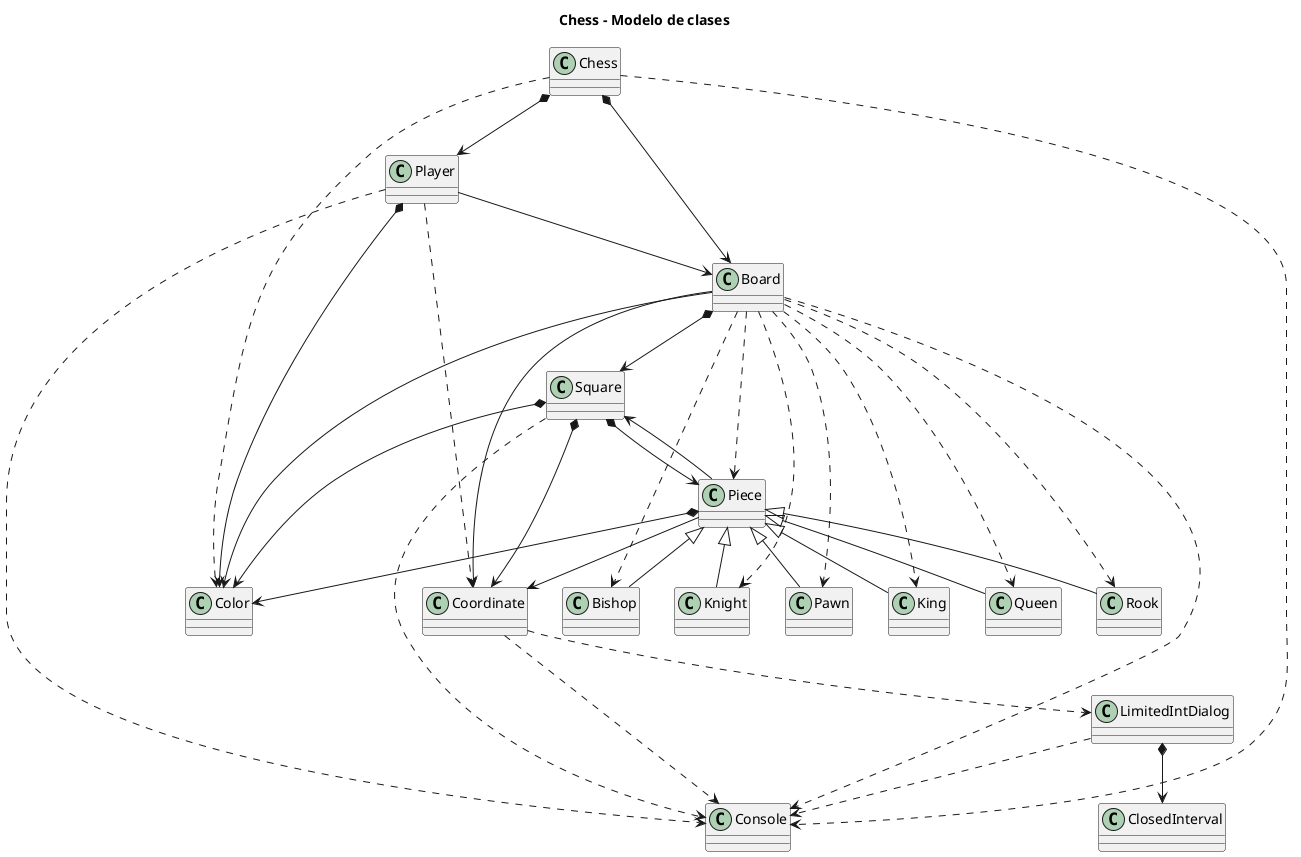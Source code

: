 @startuml

title Chess - Modelo de clases

Class Chess

Chess *--> Board
Chess *--> Player
Chess ..> Color
Chess ..> Console

Class Board

Board *--> Square
Board --> Color
Board --> Coordinate
Board ..> Piece
Board ..> King
Board ..> Queen
Board ..> Rook
Board ..> Bishop
Board ..> Knight
Board ..> Pawn
Board ..> Console

Class Player

Player *--> Color
Player --> Board
Player ..> Coordinate
Player ..> Console

Class Console

Class Color

Class Square

Square *--> Piece
Square *--> Color
Square *--> Coordinate
Square ..> Console

Class Coordinate

Coordinate ..> Console
Coordinate ..> LimitedIntDialog

Class Piece

Piece *--> Color
Piece --> Coordinate
Piece --> Square

Class King

Piece <|-- King

Class Queen

Piece <|-- Queen

Class Rook

Piece <|-- Rook

Class Bishop

Piece <|-- Bishop

Class Knight

Piece <|-- Knight

Class Pawn

Piece <|-- Pawn

Class LimitedIntDialog

LimitedIntDialog *--> ClosedInterval
LimitedIntDialog ..> Console

Class ClosedInterval

@enduml
